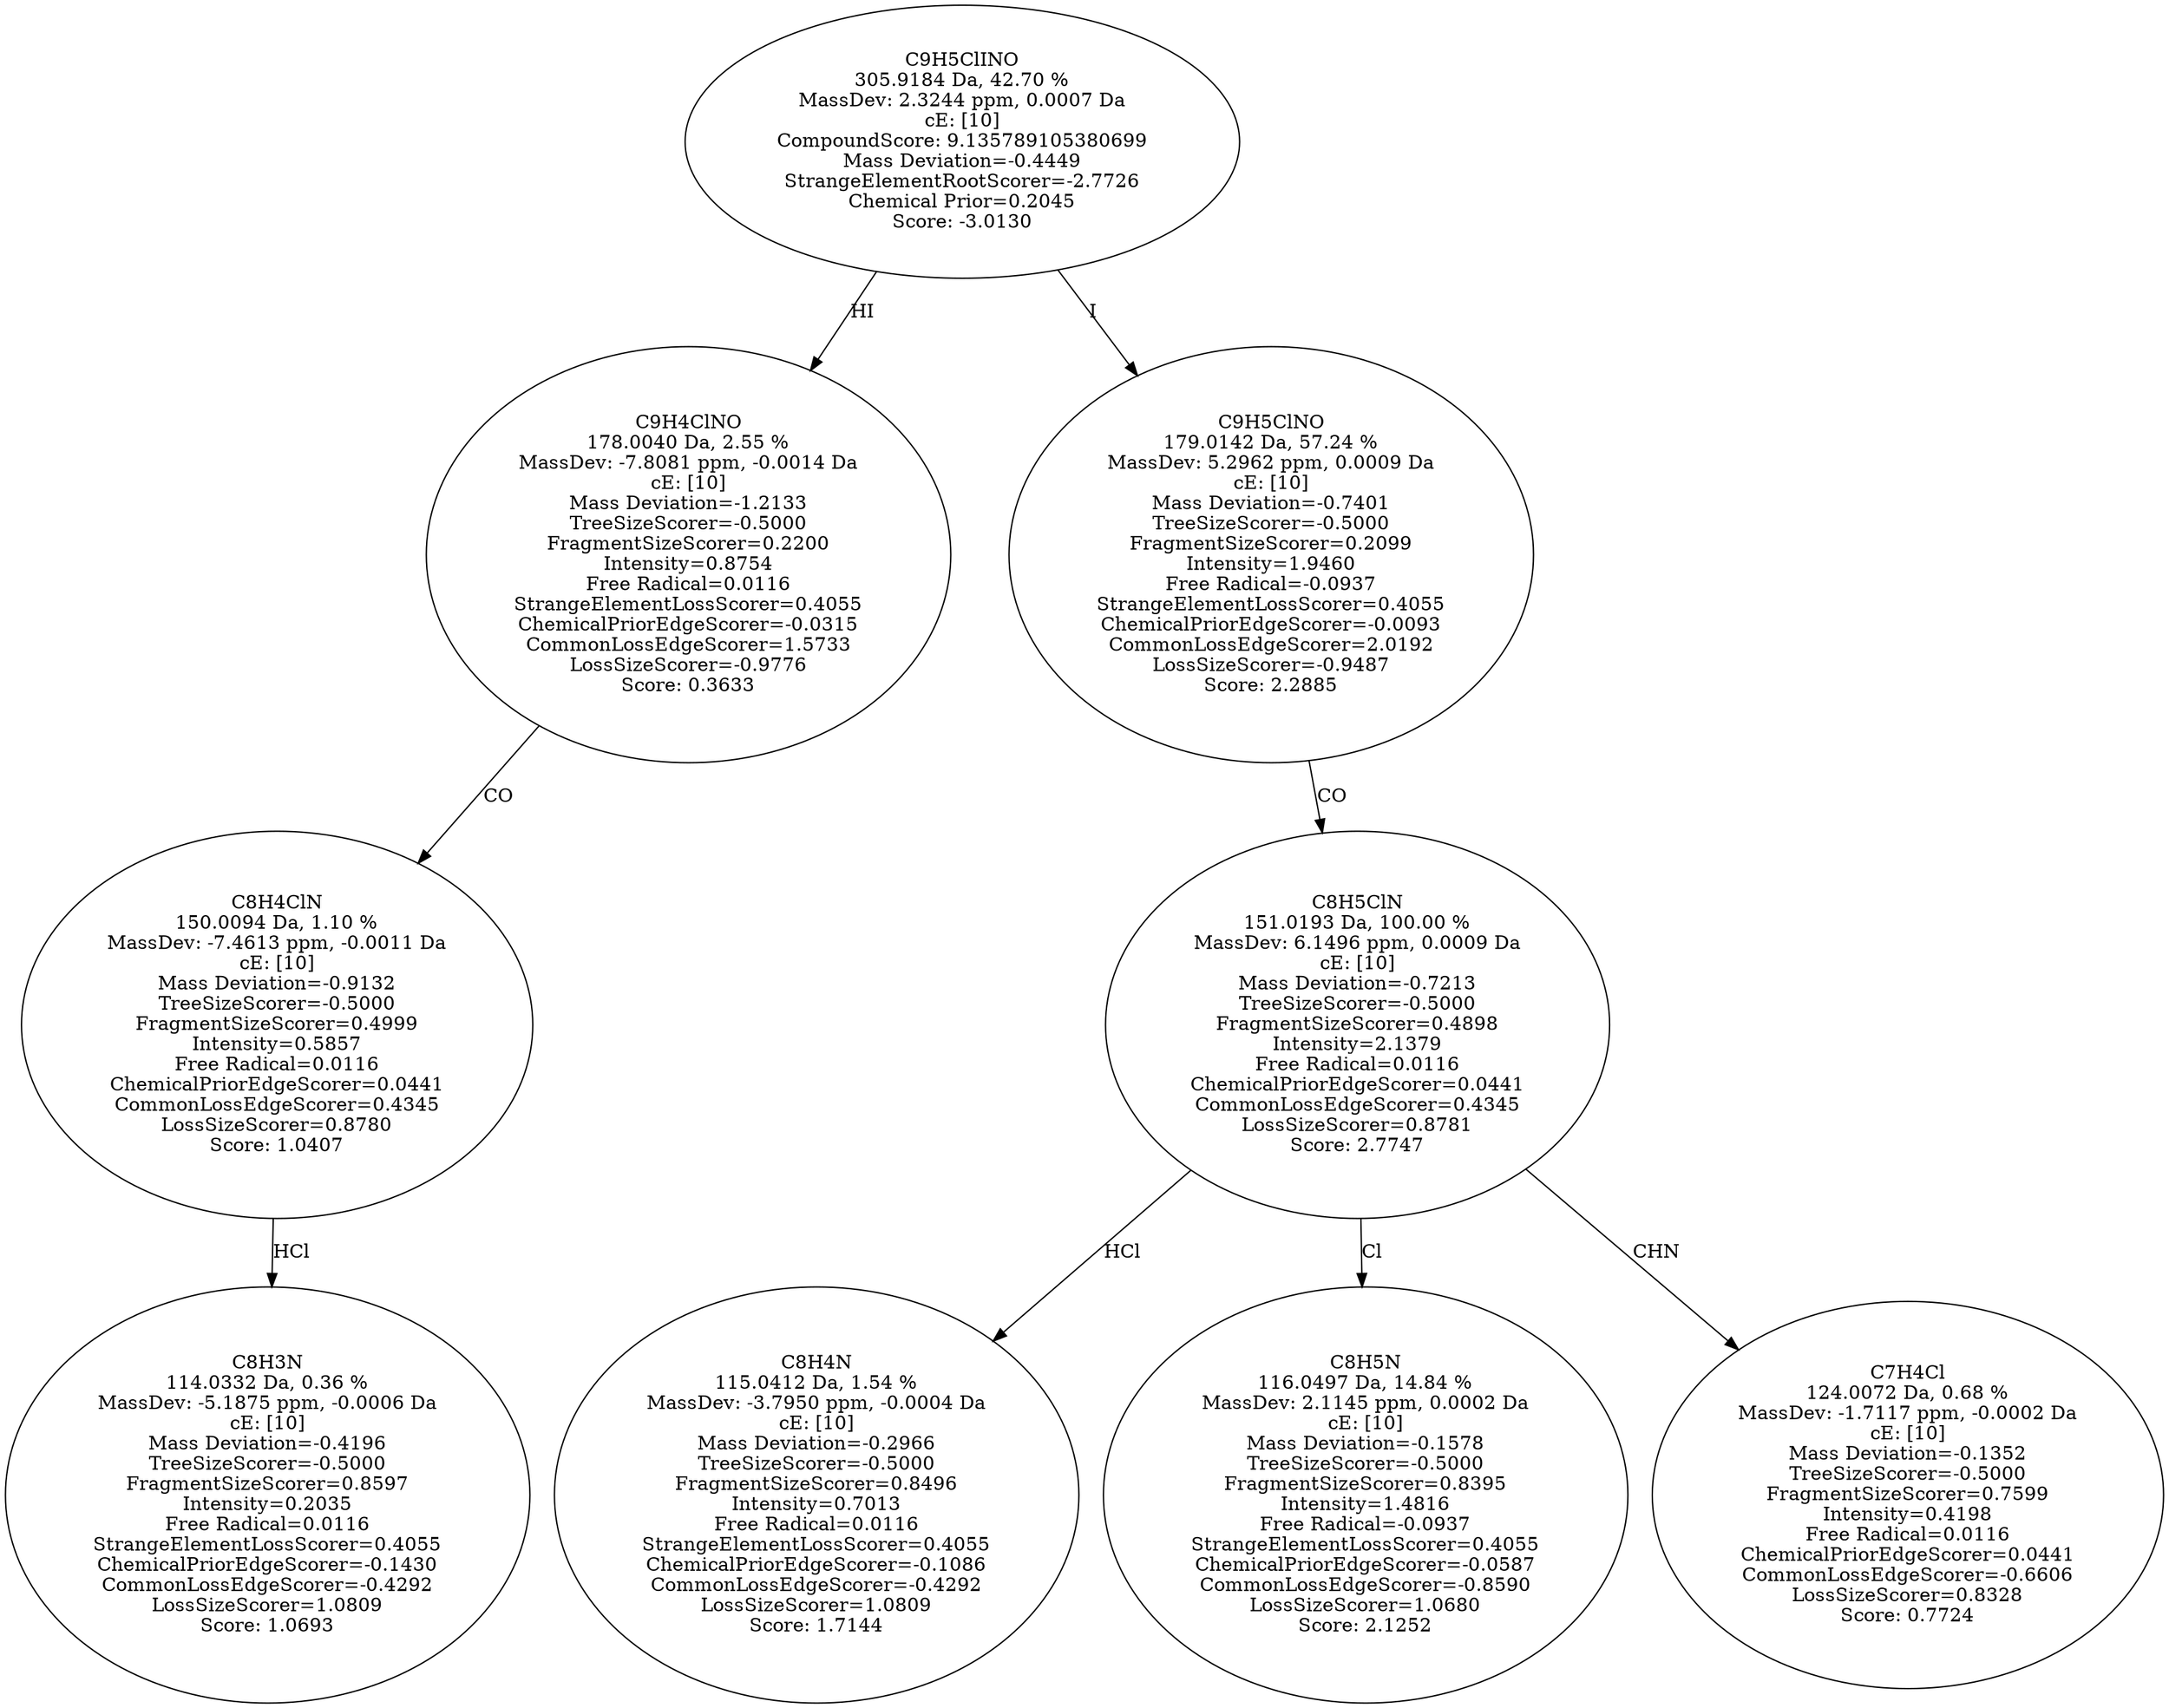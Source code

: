 strict digraph {
v1 [label="C8H3N\n114.0332 Da, 0.36 %\nMassDev: -5.1875 ppm, -0.0006 Da\ncE: [10]\nMass Deviation=-0.4196\nTreeSizeScorer=-0.5000\nFragmentSizeScorer=0.8597\nIntensity=0.2035\nFree Radical=0.0116\nStrangeElementLossScorer=0.4055\nChemicalPriorEdgeScorer=-0.1430\nCommonLossEdgeScorer=-0.4292\nLossSizeScorer=1.0809\nScore: 1.0693"];
v2 [label="C8H4ClN\n150.0094 Da, 1.10 %\nMassDev: -7.4613 ppm, -0.0011 Da\ncE: [10]\nMass Deviation=-0.9132\nTreeSizeScorer=-0.5000\nFragmentSizeScorer=0.4999\nIntensity=0.5857\nFree Radical=0.0116\nChemicalPriorEdgeScorer=0.0441\nCommonLossEdgeScorer=0.4345\nLossSizeScorer=0.8780\nScore: 1.0407"];
v3 [label="C9H4ClNO\n178.0040 Da, 2.55 %\nMassDev: -7.8081 ppm, -0.0014 Da\ncE: [10]\nMass Deviation=-1.2133\nTreeSizeScorer=-0.5000\nFragmentSizeScorer=0.2200\nIntensity=0.8754\nFree Radical=0.0116\nStrangeElementLossScorer=0.4055\nChemicalPriorEdgeScorer=-0.0315\nCommonLossEdgeScorer=1.5733\nLossSizeScorer=-0.9776\nScore: 0.3633"];
v4 [label="C8H4N\n115.0412 Da, 1.54 %\nMassDev: -3.7950 ppm, -0.0004 Da\ncE: [10]\nMass Deviation=-0.2966\nTreeSizeScorer=-0.5000\nFragmentSizeScorer=0.8496\nIntensity=0.7013\nFree Radical=0.0116\nStrangeElementLossScorer=0.4055\nChemicalPriorEdgeScorer=-0.1086\nCommonLossEdgeScorer=-0.4292\nLossSizeScorer=1.0809\nScore: 1.7144"];
v5 [label="C8H5N\n116.0497 Da, 14.84 %\nMassDev: 2.1145 ppm, 0.0002 Da\ncE: [10]\nMass Deviation=-0.1578\nTreeSizeScorer=-0.5000\nFragmentSizeScorer=0.8395\nIntensity=1.4816\nFree Radical=-0.0937\nStrangeElementLossScorer=0.4055\nChemicalPriorEdgeScorer=-0.0587\nCommonLossEdgeScorer=-0.8590\nLossSizeScorer=1.0680\nScore: 2.1252"];
v6 [label="C7H4Cl\n124.0072 Da, 0.68 %\nMassDev: -1.7117 ppm, -0.0002 Da\ncE: [10]\nMass Deviation=-0.1352\nTreeSizeScorer=-0.5000\nFragmentSizeScorer=0.7599\nIntensity=0.4198\nFree Radical=0.0116\nChemicalPriorEdgeScorer=0.0441\nCommonLossEdgeScorer=-0.6606\nLossSizeScorer=0.8328\nScore: 0.7724"];
v7 [label="C8H5ClN\n151.0193 Da, 100.00 %\nMassDev: 6.1496 ppm, 0.0009 Da\ncE: [10]\nMass Deviation=-0.7213\nTreeSizeScorer=-0.5000\nFragmentSizeScorer=0.4898\nIntensity=2.1379\nFree Radical=0.0116\nChemicalPriorEdgeScorer=0.0441\nCommonLossEdgeScorer=0.4345\nLossSizeScorer=0.8781\nScore: 2.7747"];
v8 [label="C9H5ClNO\n179.0142 Da, 57.24 %\nMassDev: 5.2962 ppm, 0.0009 Da\ncE: [10]\nMass Deviation=-0.7401\nTreeSizeScorer=-0.5000\nFragmentSizeScorer=0.2099\nIntensity=1.9460\nFree Radical=-0.0937\nStrangeElementLossScorer=0.4055\nChemicalPriorEdgeScorer=-0.0093\nCommonLossEdgeScorer=2.0192\nLossSizeScorer=-0.9487\nScore: 2.2885"];
v9 [label="C9H5ClINO\n305.9184 Da, 42.70 %\nMassDev: 2.3244 ppm, 0.0007 Da\ncE: [10]\nCompoundScore: 9.135789105380699\nMass Deviation=-0.4449\nStrangeElementRootScorer=-2.7726\nChemical Prior=0.2045\nScore: -3.0130"];
v2 -> v1 [label="HCl"];
v3 -> v2 [label="CO"];
v9 -> v3 [label="HI"];
v7 -> v4 [label="HCl"];
v7 -> v5 [label="Cl"];
v7 -> v6 [label="CHN"];
v8 -> v7 [label="CO"];
v9 -> v8 [label="I"];
}